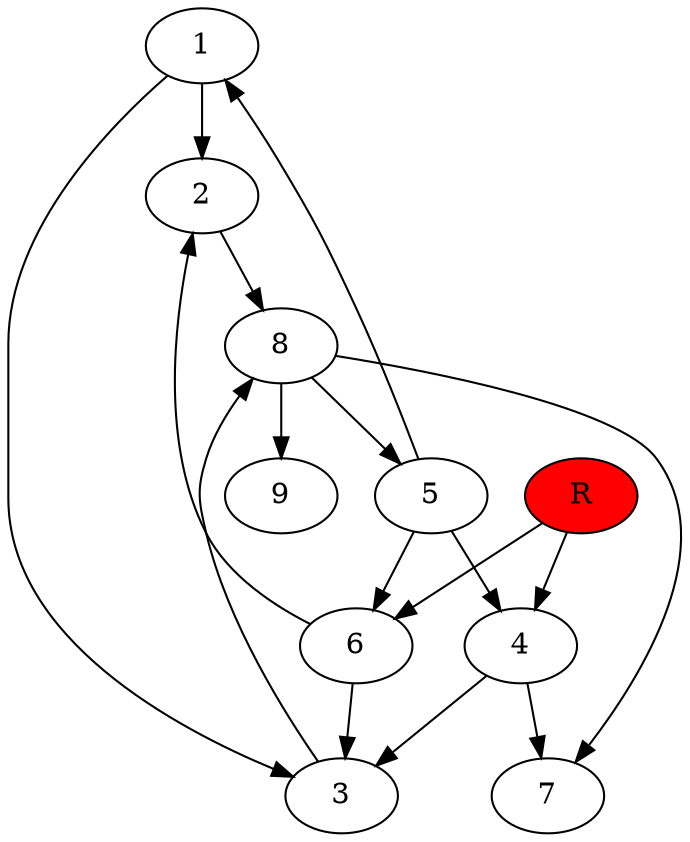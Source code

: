 digraph prb9718 {
	1
	2
	3
	4
	5
	6
	7
	8
	R [fillcolor="#ff0000" style=filled]
	1 -> 2
	1 -> 3
	2 -> 8
	3 -> 8
	4 -> 3
	4 -> 7
	5 -> 1
	5 -> 4
	5 -> 6
	6 -> 2
	6 -> 3
	8 -> 5
	8 -> 7
	8 -> 9
	R -> 4
	R -> 6
}

